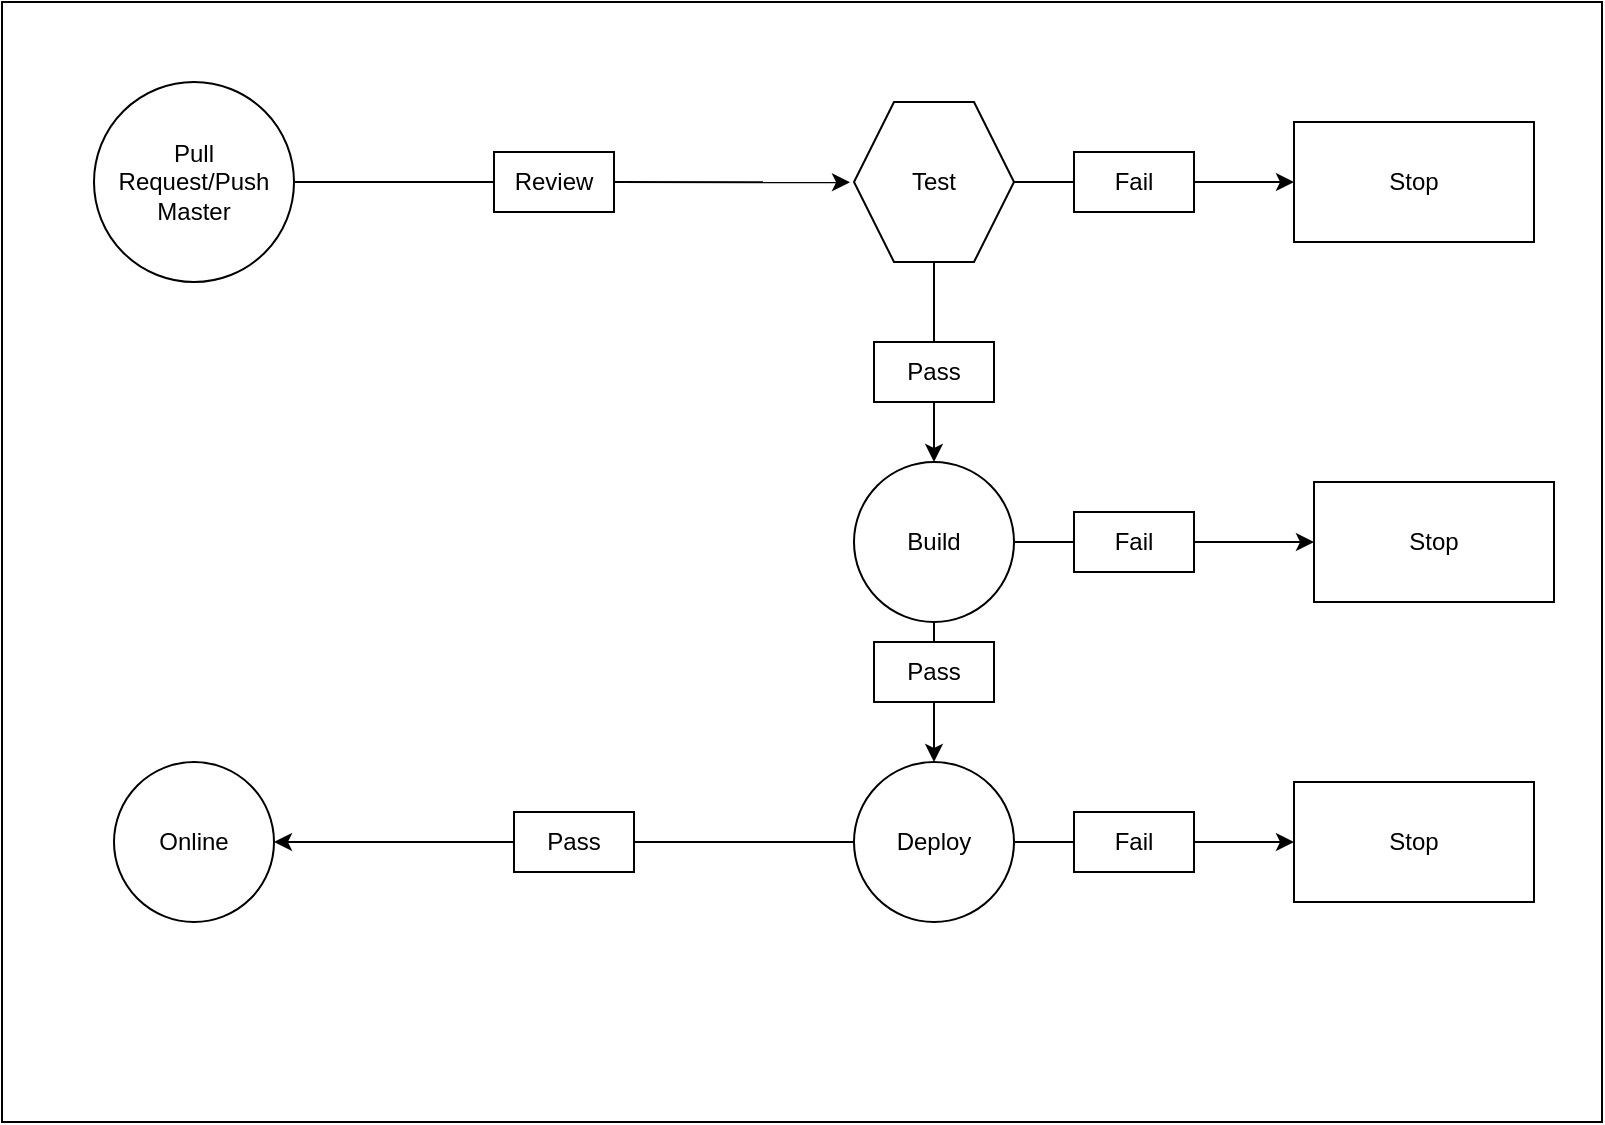 <mxfile>
    <diagram id="ncRze9_nzHig9V9ykpmt" name="Page-1">
        <mxGraphModel dx="820" dy="1736" grid="1" gridSize="10" guides="1" tooltips="1" connect="1" arrows="1" fold="1" page="1" pageScale="1" pageWidth="827" pageHeight="1169" math="0" shadow="0">
            <root>
                <mxCell id="0"/>
                <mxCell id="1" parent="0"/>
                <mxCell id="39" value="" style="rounded=0;whiteSpace=wrap;html=1;fillColor=#FFFFFF;" parent="1" vertex="1">
                    <mxGeometry x="14" y="-220" width="800" height="560" as="geometry"/>
                </mxCell>
                <mxCell id="5" style="edgeStyle=none;html=1;entryX=0.003;entryY=1.025;entryDx=0;entryDy=0;entryPerimeter=0;startArrow=none;strokeColor=#000000;" parent="1" edge="1">
                    <mxGeometry relative="1" as="geometry">
                        <mxPoint x="438" y="-129.82" as="targetPoint"/>
                        <mxPoint x="320" y="-129.964" as="sourcePoint"/>
                    </mxGeometry>
                </mxCell>
                <mxCell id="2" value="Pull Request/Push&lt;br&gt;Master" style="ellipse;whiteSpace=wrap;html=1;aspect=fixed;strokeColor=#000000;" parent="1" vertex="1">
                    <mxGeometry x="60" y="-180" width="100" height="100" as="geometry"/>
                </mxCell>
                <mxCell id="6" style="edgeStyle=none;html=1;startArrow=none;strokeColor=#000000;" parent="1" source="8" edge="1">
                    <mxGeometry relative="1" as="geometry">
                        <mxPoint x="660" y="-130" as="targetPoint"/>
                    </mxGeometry>
                </mxCell>
                <mxCell id="12" style="edgeStyle=none;html=1;startArrow=none;strokeColor=#000000;" parent="1" source="14" edge="1">
                    <mxGeometry relative="1" as="geometry">
                        <mxPoint x="480" y="10" as="targetPoint"/>
                    </mxGeometry>
                </mxCell>
                <mxCell id="3" value="Test" style="shape=hexagon;perimeter=hexagonPerimeter2;whiteSpace=wrap;html=1;fixedSize=1;strokeColor=#000000;" parent="1" vertex="1">
                    <mxGeometry x="440" y="-170" width="80" height="80" as="geometry"/>
                </mxCell>
                <mxCell id="8" value="Fail" style="text;html=1;strokeColor=#000000;fillColor=default;align=center;verticalAlign=middle;whiteSpace=wrap;rounded=0;" parent="1" vertex="1">
                    <mxGeometry x="550" y="-145" width="60" height="30" as="geometry"/>
                </mxCell>
                <mxCell id="9" value="" style="edgeStyle=none;html=1;endArrow=none;strokeColor=#000000;" parent="1" source="3" target="8" edge="1">
                    <mxGeometry relative="1" as="geometry">
                        <mxPoint x="660" y="-130" as="targetPoint"/>
                        <mxPoint x="520" y="-130" as="sourcePoint"/>
                    </mxGeometry>
                </mxCell>
                <mxCell id="11" value="Stop" style="rounded=0;whiteSpace=wrap;html=1;strokeColor=#000000;" parent="1" vertex="1">
                    <mxGeometry x="660" y="-160" width="120" height="60" as="geometry"/>
                </mxCell>
                <mxCell id="14" value="Pass" style="text;html=1;strokeColor=#000000;fillColor=default;align=center;verticalAlign=middle;whiteSpace=wrap;rounded=0;" parent="1" vertex="1">
                    <mxGeometry x="450" y="-50" width="60" height="30" as="geometry"/>
                </mxCell>
                <mxCell id="15" value="" style="edgeStyle=none;html=1;endArrow=none;strokeColor=#000000;" parent="1" source="3" target="14" edge="1">
                    <mxGeometry relative="1" as="geometry">
                        <mxPoint x="480" y="10" as="targetPoint"/>
                        <mxPoint x="480" y="-90" as="sourcePoint"/>
                    </mxGeometry>
                </mxCell>
                <mxCell id="17" style="edgeStyle=none;html=1;startArrow=none;strokeColor=#000000;" parent="1" source="18" edge="1">
                    <mxGeometry relative="1" as="geometry">
                        <mxPoint x="670" y="50" as="targetPoint"/>
                    </mxGeometry>
                </mxCell>
                <mxCell id="21" style="edgeStyle=none;html=1;startArrow=none;strokeColor=#000000;" parent="1" source="29" edge="1">
                    <mxGeometry relative="1" as="geometry">
                        <mxPoint x="480" y="160" as="targetPoint"/>
                    </mxGeometry>
                </mxCell>
                <mxCell id="16" value="Build" style="ellipse;whiteSpace=wrap;html=1;aspect=fixed;strokeColor=#000000;" parent="1" vertex="1">
                    <mxGeometry x="440" y="10" width="80" height="80" as="geometry"/>
                </mxCell>
                <mxCell id="18" value="Fail" style="text;html=1;strokeColor=#000000;fillColor=default;align=center;verticalAlign=middle;whiteSpace=wrap;rounded=0;" parent="1" vertex="1">
                    <mxGeometry x="550" y="35" width="60" height="30" as="geometry"/>
                </mxCell>
                <mxCell id="19" value="" style="edgeStyle=none;html=1;endArrow=none;strokeColor=#000000;" parent="1" source="16" target="18" edge="1">
                    <mxGeometry relative="1" as="geometry">
                        <mxPoint x="670" y="50" as="targetPoint"/>
                        <mxPoint x="520.0" y="50" as="sourcePoint"/>
                    </mxGeometry>
                </mxCell>
                <mxCell id="20" value="Stop" style="rounded=0;whiteSpace=wrap;html=1;strokeColor=#000000;" parent="1" vertex="1">
                    <mxGeometry x="670" y="20" width="120" height="60" as="geometry"/>
                </mxCell>
                <mxCell id="23" style="edgeStyle=none;html=1;startArrow=none;strokeColor=#000000;" parent="1" source="27" edge="1">
                    <mxGeometry relative="1" as="geometry">
                        <mxPoint x="660" y="200" as="targetPoint"/>
                    </mxGeometry>
                </mxCell>
                <mxCell id="34" style="edgeStyle=none;html=1;startArrow=none;strokeColor=#000000;" parent="1" source="37" target="35" edge="1">
                    <mxGeometry relative="1" as="geometry">
                        <mxPoint x="170" y="200" as="targetPoint"/>
                    </mxGeometry>
                </mxCell>
                <mxCell id="22" value="Deploy" style="ellipse;whiteSpace=wrap;html=1;aspect=fixed;strokeColor=#000000;" parent="1" vertex="1">
                    <mxGeometry x="440" y="160" width="80" height="80" as="geometry"/>
                </mxCell>
                <mxCell id="26" value="Stop" style="rounded=0;whiteSpace=wrap;html=1;strokeColor=#000000;" parent="1" vertex="1">
                    <mxGeometry x="660" y="170" width="120" height="60" as="geometry"/>
                </mxCell>
                <mxCell id="27" value="Fail" style="text;html=1;strokeColor=#000000;fillColor=default;align=center;verticalAlign=middle;whiteSpace=wrap;rounded=0;" parent="1" vertex="1">
                    <mxGeometry x="550" y="185" width="60" height="30" as="geometry"/>
                </mxCell>
                <mxCell id="28" value="" style="edgeStyle=none;html=1;endArrow=none;strokeColor=#000000;" parent="1" source="22" target="27" edge="1">
                    <mxGeometry relative="1" as="geometry">
                        <mxPoint x="660" y="200" as="targetPoint"/>
                        <mxPoint x="520.0" y="200" as="sourcePoint"/>
                    </mxGeometry>
                </mxCell>
                <mxCell id="29" value="Pass" style="text;html=1;strokeColor=#000000;fillColor=default;align=center;verticalAlign=middle;whiteSpace=wrap;rounded=0;" parent="1" vertex="1">
                    <mxGeometry x="450" y="100" width="60" height="30" as="geometry"/>
                </mxCell>
                <mxCell id="30" value="" style="edgeStyle=none;html=1;endArrow=none;strokeColor=#000000;" parent="1" source="16" target="29" edge="1">
                    <mxGeometry relative="1" as="geometry">
                        <mxPoint x="480" y="160" as="targetPoint"/>
                        <mxPoint x="480" y="90" as="sourcePoint"/>
                    </mxGeometry>
                </mxCell>
                <mxCell id="32" value="" style="edgeStyle=none;html=1;entryX=0;entryY=0.5;entryDx=0;entryDy=0;endArrow=none;strokeColor=#000000;" parent="1" source="2" edge="1">
                    <mxGeometry relative="1" as="geometry">
                        <mxPoint x="160" y="-130" as="sourcePoint"/>
                        <mxPoint x="260" y="-130" as="targetPoint"/>
                    </mxGeometry>
                </mxCell>
                <mxCell id="35" value="Online" style="ellipse;whiteSpace=wrap;html=1;aspect=fixed;strokeColor=#000000;" parent="1" vertex="1">
                    <mxGeometry x="70" y="160" width="80" height="80" as="geometry"/>
                </mxCell>
                <mxCell id="37" value="Pass" style="text;html=1;strokeColor=#000000;fillColor=default;align=center;verticalAlign=middle;whiteSpace=wrap;rounded=0;" parent="1" vertex="1">
                    <mxGeometry x="270" y="185" width="60" height="30" as="geometry"/>
                </mxCell>
                <mxCell id="38" value="" style="edgeStyle=none;html=1;endArrow=none;strokeColor=#000000;" parent="1" source="22" target="37" edge="1">
                    <mxGeometry relative="1" as="geometry">
                        <mxPoint x="150.0" y="200" as="targetPoint"/>
                        <mxPoint x="440.0" y="200" as="sourcePoint"/>
                    </mxGeometry>
                </mxCell>
                <mxCell id="40" value="Review" style="text;html=1;strokeColor=#000000;fillColor=default;align=center;verticalAlign=middle;whiteSpace=wrap;rounded=0;" vertex="1" parent="1">
                    <mxGeometry x="260" y="-145" width="60" height="30" as="geometry"/>
                </mxCell>
            </root>
        </mxGraphModel>
    </diagram>
</mxfile>